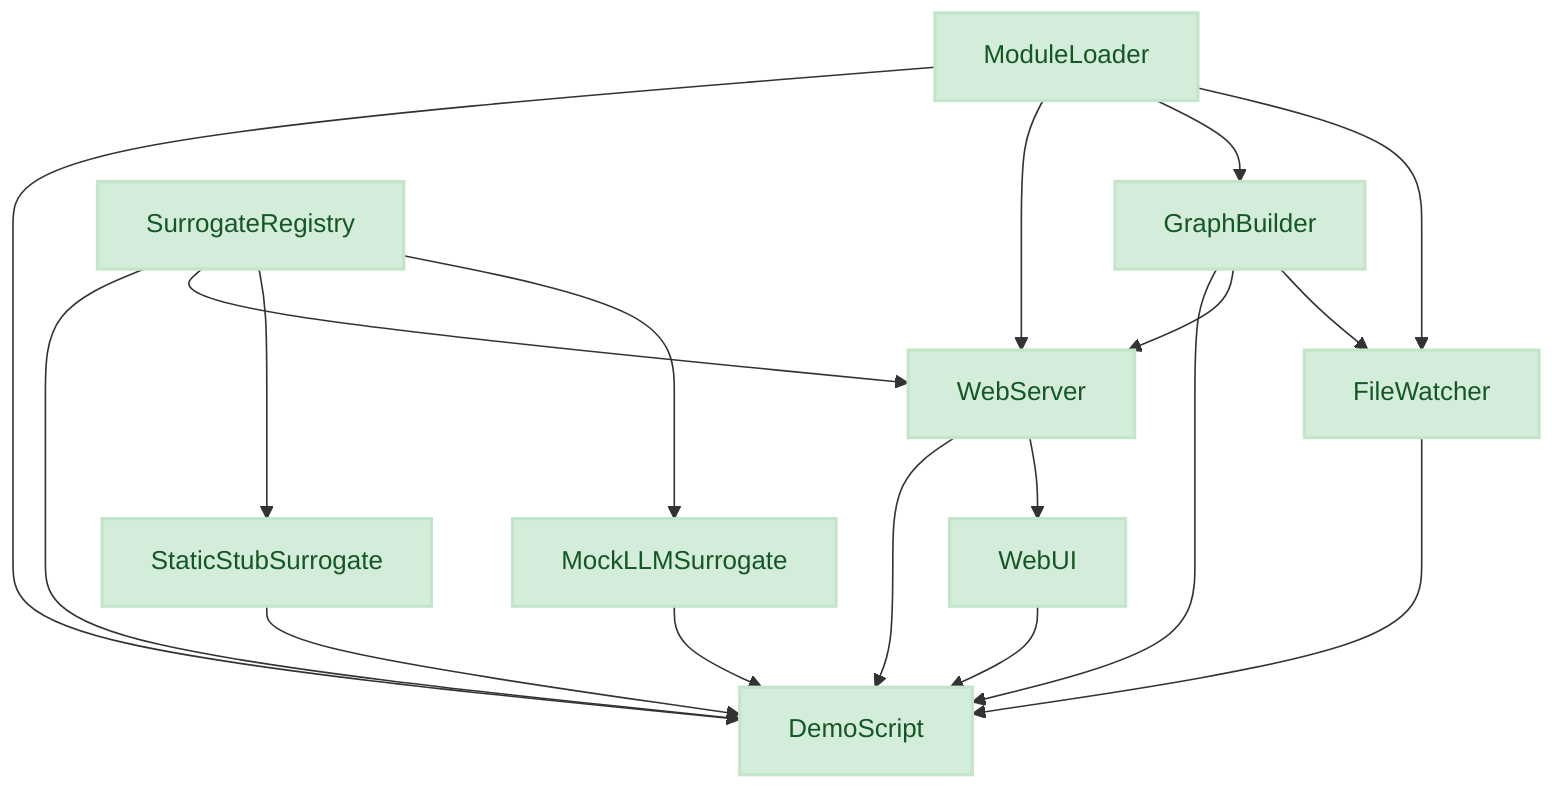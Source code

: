 graph TD
    DemoScript["DemoScript"]
    class DemoScript implemented
    WebServer["WebServer"]
    class WebServer implemented
    GraphBuilder["GraphBuilder"]
    class GraphBuilder implemented
    SurrogateRegistry["SurrogateRegistry"]
    class SurrogateRegistry implemented
    FileWatcher["FileWatcher"]
    class FileWatcher implemented
    StaticStubSurrogate["StaticStubSurrogate"]
    class StaticStubSurrogate implemented
    WebUI["WebUI"]
    class WebUI implemented
    ModuleLoader["ModuleLoader"]
    class ModuleLoader implemented
    MockLLMSurrogate["MockLLMSurrogate"]
    class MockLLMSurrogate implemented

    ModuleLoader --> DemoScript
    GraphBuilder --> DemoScript
    SurrogateRegistry --> DemoScript
    StaticStubSurrogate --> DemoScript
    MockLLMSurrogate --> DemoScript
    WebServer --> DemoScript
    FileWatcher --> DemoScript
    WebUI --> DemoScript
    ModuleLoader --> WebServer
    GraphBuilder --> WebServer
    SurrogateRegistry --> WebServer
    ModuleLoader --> GraphBuilder
    ModuleLoader --> FileWatcher
    GraphBuilder --> FileWatcher
    SurrogateRegistry --> StaticStubSurrogate
    WebServer --> WebUI
    SurrogateRegistry --> MockLLMSurrogate
    
    %% Status-based styling
    classDef implemented fill:#d4edda,stroke:#c3e6cb,stroke-width:2px,color:#155724
    classDef placeholder fill:#fff3cd,stroke:#ffeaa7,stroke-width:2px,color:#856404
    classDef error fill:#f8d7da,stroke:#f5c6cb,stroke-width:2px,color:#721c24
    classDef missing fill:#f0f0f0,stroke:#999,stroke-width:1px,color:#666,stroke-dasharray: 5 5